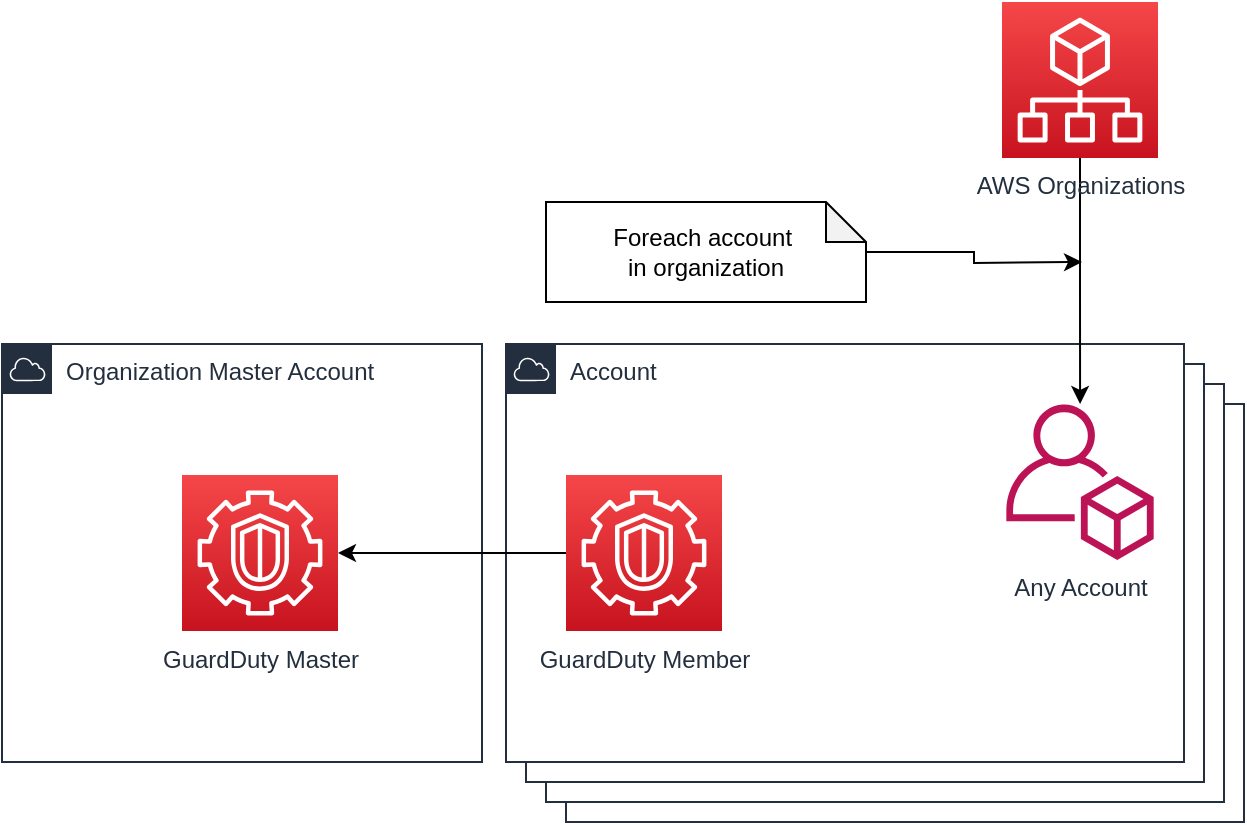 <mxfile version="12.4.2" type="device" pages="1"><diagram id="YxeRRI7OYOyXLuMw0ghk" name="Page-1"><mxGraphModel dx="1186" dy="784" grid="1" gridSize="10" guides="1" tooltips="1" connect="1" arrows="1" fold="1" page="1" pageScale="1" pageWidth="827" pageHeight="1169" math="0" shadow="0"><root><mxCell id="0"/><mxCell id="1" parent="0"/><mxCell id="pNwFo2h7Ff0MkbPjzWOB-2" value="Organization Master Account&amp;nbsp;" style="points=[[0,0],[0.25,0],[0.5,0],[0.75,0],[1,0],[1,0.25],[1,0.5],[1,0.75],[1,1],[0.75,1],[0.5,1],[0.25,1],[0,1],[0,0.75],[0,0.5],[0,0.25]];outlineConnect=0;gradientColor=none;html=1;whiteSpace=wrap;fontSize=12;fontStyle=0;shape=mxgraph.aws4.group;grIcon=mxgraph.aws4.group_aws_cloud;strokeColor=#232F3E;fillColor=#ffffff;verticalAlign=top;align=left;spacingLeft=30;fontColor=#232F3E;dashed=0;" parent="1" vertex="1"><mxGeometry x="170" y="201" width="240" height="209" as="geometry"/></mxCell><mxCell id="pNwFo2h7Ff0MkbPjzWOB-1" value="GuardDuty Master" style="outlineConnect=0;fontColor=#232F3E;gradientColor=#F54749;gradientDirection=north;fillColor=#C7131F;strokeColor=#ffffff;dashed=0;verticalLabelPosition=bottom;verticalAlign=top;align=center;html=1;fontSize=12;fontStyle=0;aspect=fixed;shape=mxgraph.aws4.resourceIcon;resIcon=mxgraph.aws4.guardduty;" parent="1" vertex="1"><mxGeometry x="260" y="266.5" width="78" height="78" as="geometry"/></mxCell><mxCell id="pNwFo2h7Ff0MkbPjzWOB-3" value="Account" style="points=[[0,0],[0.25,0],[0.5,0],[0.75,0],[1,0],[1,0.25],[1,0.5],[1,0.75],[1,1],[0.75,1],[0.5,1],[0.25,1],[0,1],[0,0.75],[0,0.5],[0,0.25]];outlineConnect=0;gradientColor=none;html=1;whiteSpace=wrap;fontSize=12;fontStyle=0;shape=mxgraph.aws4.group;grIcon=mxgraph.aws4.group_aws_cloud;strokeColor=#232F3E;fillColor=#ffffff;verticalAlign=top;align=left;spacingLeft=30;fontColor=#232F3E;dashed=0;" parent="1" vertex="1"><mxGeometry x="452" y="231" width="339" height="209" as="geometry"/></mxCell><mxCell id="pNwFo2h7Ff0MkbPjzWOB-4" value="Account" style="points=[[0,0],[0.25,0],[0.5,0],[0.75,0],[1,0],[1,0.25],[1,0.5],[1,0.75],[1,1],[0.75,1],[0.5,1],[0.25,1],[0,1],[0,0.75],[0,0.5],[0,0.25]];outlineConnect=0;gradientColor=none;html=1;whiteSpace=wrap;fontSize=12;fontStyle=0;shape=mxgraph.aws4.group;grIcon=mxgraph.aws4.group_aws_cloud;strokeColor=#232F3E;fillColor=#ffffff;verticalAlign=top;align=left;spacingLeft=30;fontColor=#232F3E;dashed=0;" parent="1" vertex="1"><mxGeometry x="442" y="221" width="339" height="209" as="geometry"/></mxCell><mxCell id="pNwFo2h7Ff0MkbPjzWOB-5" value="Account" style="points=[[0,0],[0.25,0],[0.5,0],[0.75,0],[1,0],[1,0.25],[1,0.5],[1,0.75],[1,1],[0.75,1],[0.5,1],[0.25,1],[0,1],[0,0.75],[0,0.5],[0,0.25]];outlineConnect=0;gradientColor=none;html=1;whiteSpace=wrap;fontSize=12;fontStyle=0;shape=mxgraph.aws4.group;grIcon=mxgraph.aws4.group_aws_cloud;strokeColor=#232F3E;fillColor=#ffffff;verticalAlign=top;align=left;spacingLeft=30;fontColor=#232F3E;dashed=0;" parent="1" vertex="1"><mxGeometry x="432" y="211" width="339" height="209" as="geometry"/></mxCell><mxCell id="pNwFo2h7Ff0MkbPjzWOB-6" value="Account" style="points=[[0,0],[0.25,0],[0.5,0],[0.75,0],[1,0],[1,0.25],[1,0.5],[1,0.75],[1,1],[0.75,1],[0.5,1],[0.25,1],[0,1],[0,0.75],[0,0.5],[0,0.25]];outlineConnect=0;gradientColor=none;html=1;whiteSpace=wrap;fontSize=12;fontStyle=0;shape=mxgraph.aws4.group;grIcon=mxgraph.aws4.group_aws_cloud;strokeColor=#232F3E;fillColor=#ffffff;verticalAlign=top;align=left;spacingLeft=30;fontColor=#232F3E;dashed=0;" parent="1" vertex="1"><mxGeometry x="422" y="201" width="339" height="209" as="geometry"/></mxCell><mxCell id="pNwFo2h7Ff0MkbPjzWOB-7" style="edgeStyle=orthogonalEdgeStyle;rounded=0;orthogonalLoop=1;jettySize=auto;html=1;" parent="1" source="pNwFo2h7Ff0MkbPjzWOB-8" edge="1"><mxGeometry relative="1" as="geometry"><mxPoint x="710" y="160" as="targetPoint"/></mxGeometry></mxCell><mxCell id="pNwFo2h7Ff0MkbPjzWOB-8" value="Foreach account&amp;nbsp;&lt;br&gt;in organization" style="shape=note;whiteSpace=wrap;html=1;backgroundOutline=1;darkOpacity=0.05;strokeColor=#000000;fillColor=#FFFFFF;size=20;" parent="1" vertex="1"><mxGeometry x="442" y="130" width="160" height="50" as="geometry"/></mxCell><mxCell id="wL66BRjU-t539ouB0HVK-3" style="edgeStyle=orthogonalEdgeStyle;rounded=0;orthogonalLoop=1;jettySize=auto;html=1;" edge="1" parent="1" source="pNwFo2h7Ff0MkbPjzWOB-11" target="pNwFo2h7Ff0MkbPjzWOB-1"><mxGeometry relative="1" as="geometry"/></mxCell><mxCell id="pNwFo2h7Ff0MkbPjzWOB-11" value="GuardDuty Member" style="outlineConnect=0;fontColor=#232F3E;gradientColor=#F54749;gradientDirection=north;fillColor=#C7131F;strokeColor=#ffffff;dashed=0;verticalLabelPosition=bottom;verticalAlign=top;align=center;html=1;fontSize=12;fontStyle=0;aspect=fixed;shape=mxgraph.aws4.resourceIcon;resIcon=mxgraph.aws4.guardduty;" parent="1" vertex="1"><mxGeometry x="452" y="266.5" width="78" height="78" as="geometry"/></mxCell><mxCell id="pNwFo2h7Ff0MkbPjzWOB-25" style="edgeStyle=orthogonalEdgeStyle;rounded=0;orthogonalLoop=1;jettySize=auto;html=1;" parent="1" source="pNwFo2h7Ff0MkbPjzWOB-27" target="pNwFo2h7Ff0MkbPjzWOB-26" edge="1"><mxGeometry relative="1" as="geometry"><mxPoint x="358" y="296" as="sourcePoint"/></mxGeometry></mxCell><mxCell id="pNwFo2h7Ff0MkbPjzWOB-26" value="Any Account" style="outlineConnect=0;fontColor=#232F3E;gradientColor=none;fillColor=#BC1356;strokeColor=none;dashed=0;verticalLabelPosition=bottom;verticalAlign=top;align=center;html=1;fontSize=12;fontStyle=0;aspect=fixed;pointerEvents=1;shape=mxgraph.aws4.organizations_account;" parent="1" vertex="1"><mxGeometry x="672" y="231" width="74" height="78" as="geometry"/></mxCell><mxCell id="pNwFo2h7Ff0MkbPjzWOB-27" value="AWS Organizations&lt;br&gt;" style="outlineConnect=0;fontColor=#232F3E;gradientColor=#F54749;gradientDirection=north;fillColor=#C7131F;strokeColor=#ffffff;dashed=0;verticalLabelPosition=bottom;verticalAlign=top;align=center;html=1;fontSize=12;fontStyle=0;aspect=fixed;shape=mxgraph.aws4.resourceIcon;resIcon=mxgraph.aws4.organizations;" parent="1" vertex="1"><mxGeometry x="670" y="30" width="78" height="78" as="geometry"/></mxCell></root></mxGraphModel></diagram></mxfile>